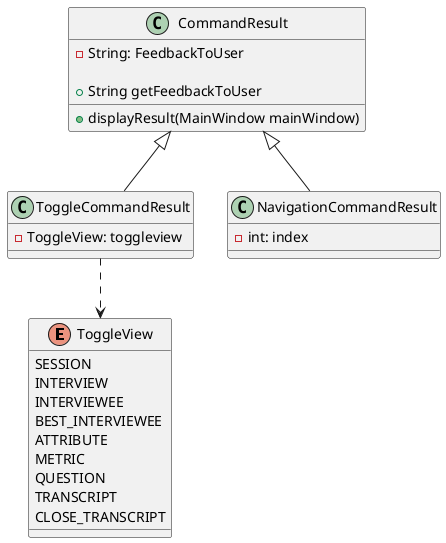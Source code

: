 @startuml



enum ToggleView {
    SESSION
    INTERVIEW
    INTERVIEWEE
    BEST_INTERVIEWEE
    ATTRIBUTE
    METRIC
    QUESTION
    TRANSCRIPT
    CLOSE_TRANSCRIPT
}

class CommandResult {
-String: FeedbackToUser

+String getFeedbackToUser
+displayResult(MainWindow mainWindow)
}

class ToggleCommandResult {
-ToggleView: toggleview
}

class NavigationCommandResult {
-int: index
}

CommandResult <|-- ToggleCommandResult
CommandResult <|-- NavigationCommandResult
ToggleCommandResult ..> ToggleView

@enduml

